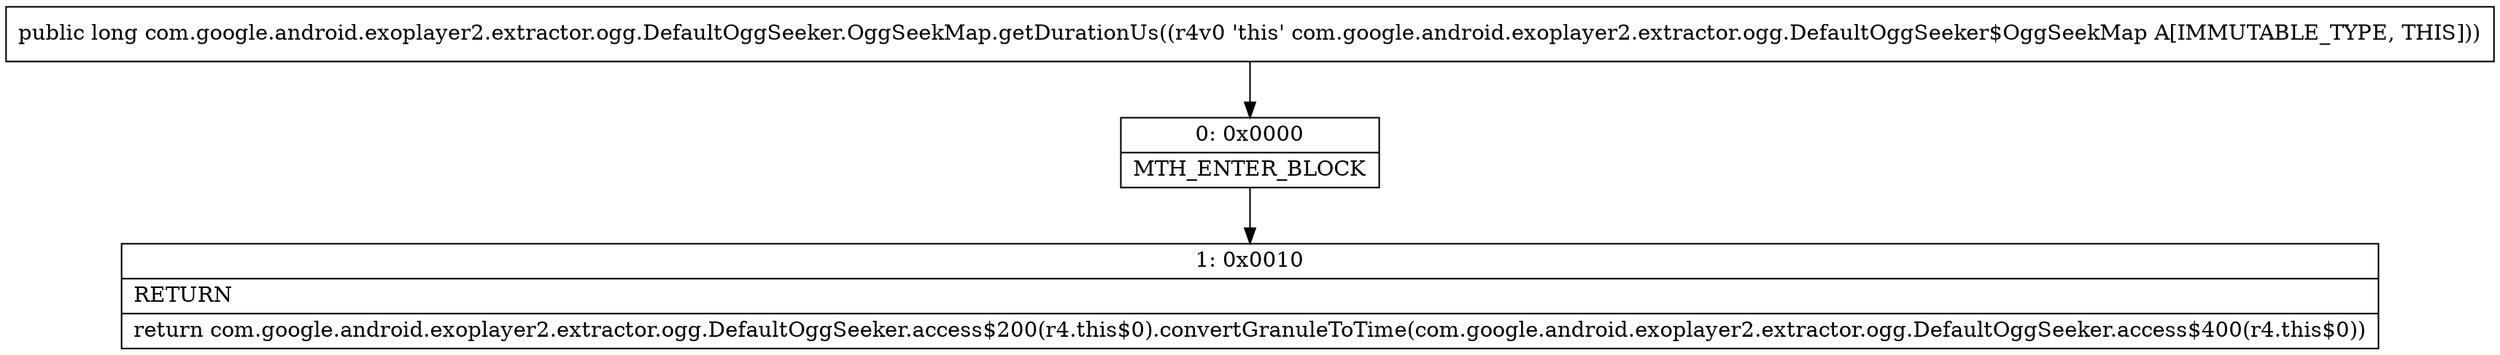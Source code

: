 digraph "CFG forcom.google.android.exoplayer2.extractor.ogg.DefaultOggSeeker.OggSeekMap.getDurationUs()J" {
Node_0 [shape=record,label="{0\:\ 0x0000|MTH_ENTER_BLOCK\l}"];
Node_1 [shape=record,label="{1\:\ 0x0010|RETURN\l|return com.google.android.exoplayer2.extractor.ogg.DefaultOggSeeker.access$200(r4.this$0).convertGranuleToTime(com.google.android.exoplayer2.extractor.ogg.DefaultOggSeeker.access$400(r4.this$0))\l}"];
MethodNode[shape=record,label="{public long com.google.android.exoplayer2.extractor.ogg.DefaultOggSeeker.OggSeekMap.getDurationUs((r4v0 'this' com.google.android.exoplayer2.extractor.ogg.DefaultOggSeeker$OggSeekMap A[IMMUTABLE_TYPE, THIS])) }"];
MethodNode -> Node_0;
Node_0 -> Node_1;
}

